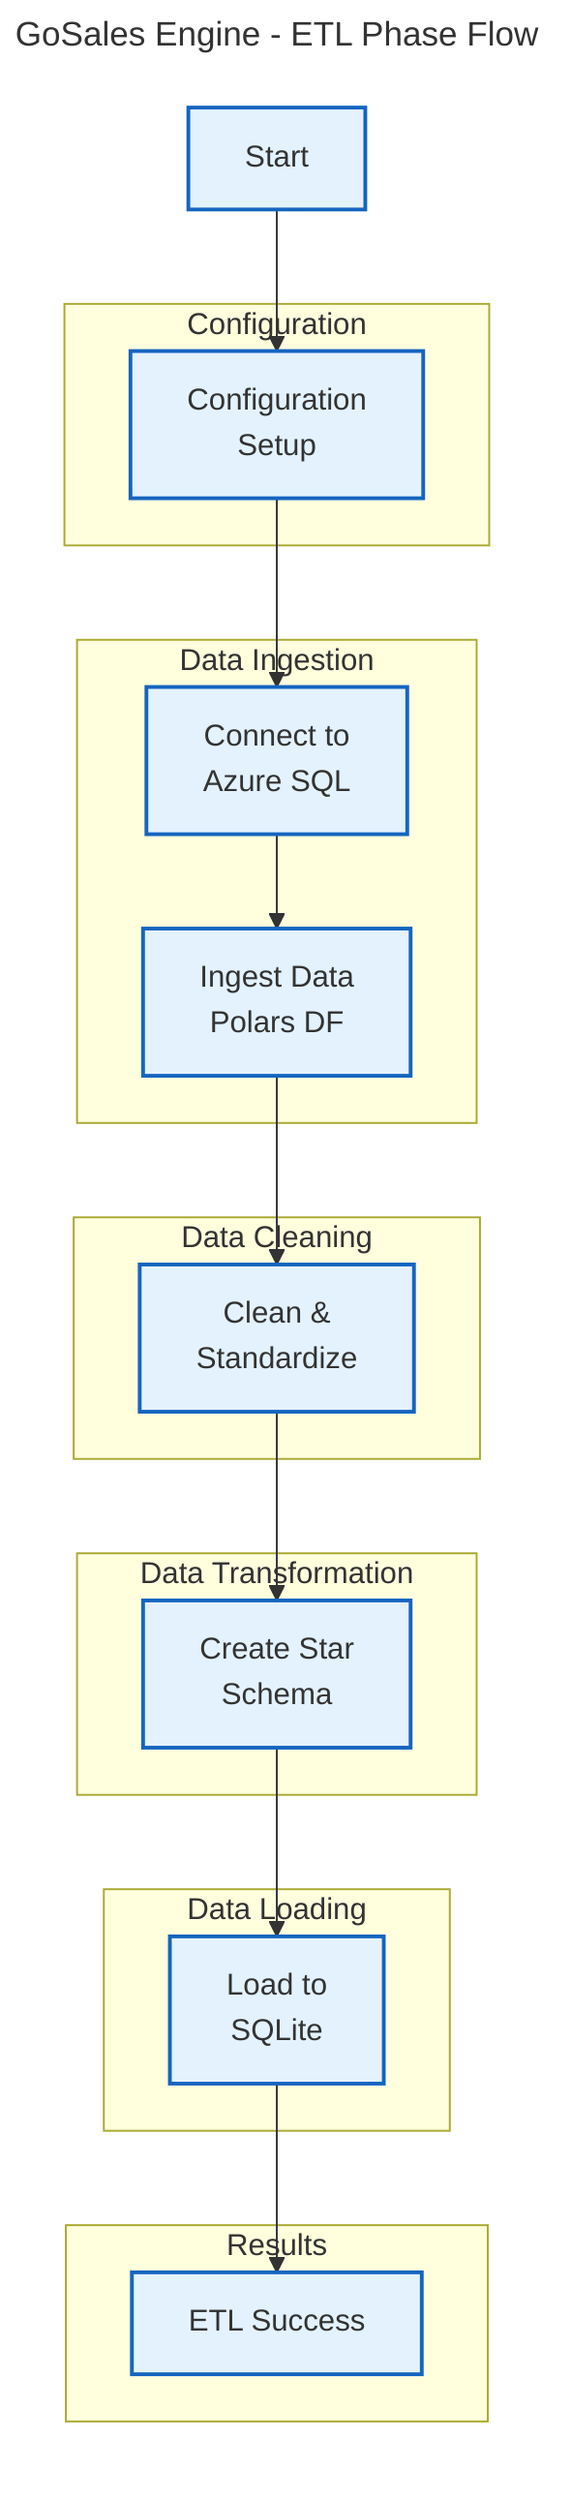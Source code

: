 ---
title: GoSales Engine - ETL Phase Flow
---

graph TB
    Start --> Config
    Config --> Connect
    Connect --> Ingest
    Ingest --> Clean
    Clean --> Transform
    Transform --> Load
    Load --> Success

    subgraph "Configuration"
        Config[Configuration<br/>Setup]
    end

    subgraph "Data Ingestion"
        Connect[Connect to<br/>Azure SQL]
        Ingest[Ingest Data<br/>Polars DF]
    end

    subgraph "Data Cleaning"
        Clean[Clean &<br/>Standardize]
    end

    subgraph "Data Transformation"
        Transform[Create Star<br/>Schema]
    end

    subgraph "Data Loading"
        Load[Load to<br/>SQLite]
    end

    subgraph "Results"
        Success[ETL Success]
    end

    %% Styling
    classDef default fill:#e3f2fd,stroke:#1565c0,stroke-width:2px
    classDef success fill:#c8e6c9,stroke:#2e7d32,stroke-width:3px
